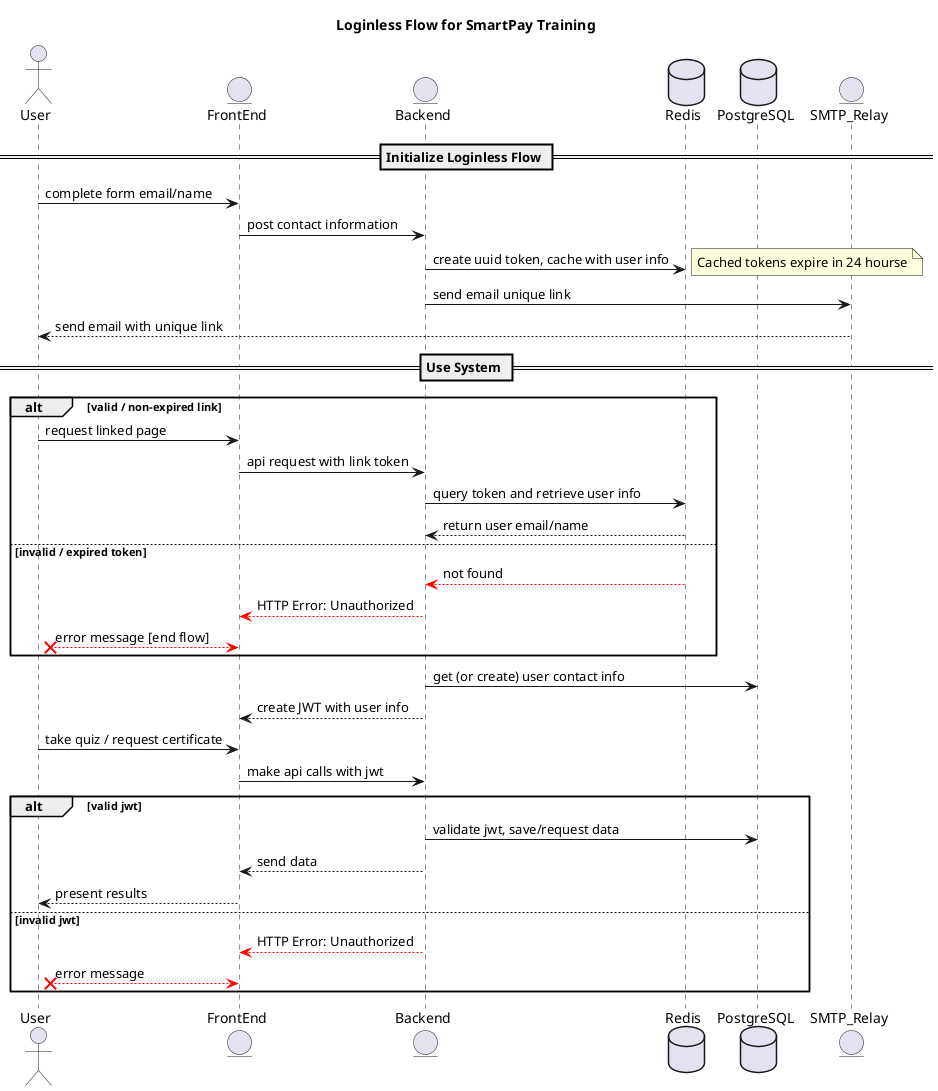 @startuml loginless_sequence
title Loginless Flow for SmartPay Training
actor User as user
entity FrontEnd as frontend
entity Backend as backend
database Redis as redis
database PostgreSQL as database
== Initialize Loginless Flow ==

entity SMTP_Relay as smtp
user -> frontend: complete form email/name
frontend -> backend: post contact information
backend -> redis: create uuid token, cache with user info
note right
  Cached tokens expire in 24 hourse
end note

backend -> smtp: send email unique link
user <-- smtp: send email with unique link
== Use System ==
alt valid / non-expired link
  user -> frontend: request linked page
  frontend -> backend: api request with link token
  backend -> redis: query token and retrieve user info
  backend <-- redis: return user email/name

else invalid / expired token
  backend <--[#red] redis: not found
  frontend <--[#red] backend: HTTP Error: Unauthorized
  user x--[#red] frontend: error message [end flow]
end
backend -> database: get (or create) user contact info
frontend <-- backend: create JWT with user info
user -> frontend: take quiz / request certificate
frontend -> backend: make api calls with jwt 
alt valid jwt
  backend -> database: validate jwt, save/request data
  frontend <-- backend: send data
  user <-- frontend: present results
else invalid jwt
  frontend <--[#red] backend: HTTP Error: Unauthorized
  user x--[#red] frontend: error message
end
@enduml